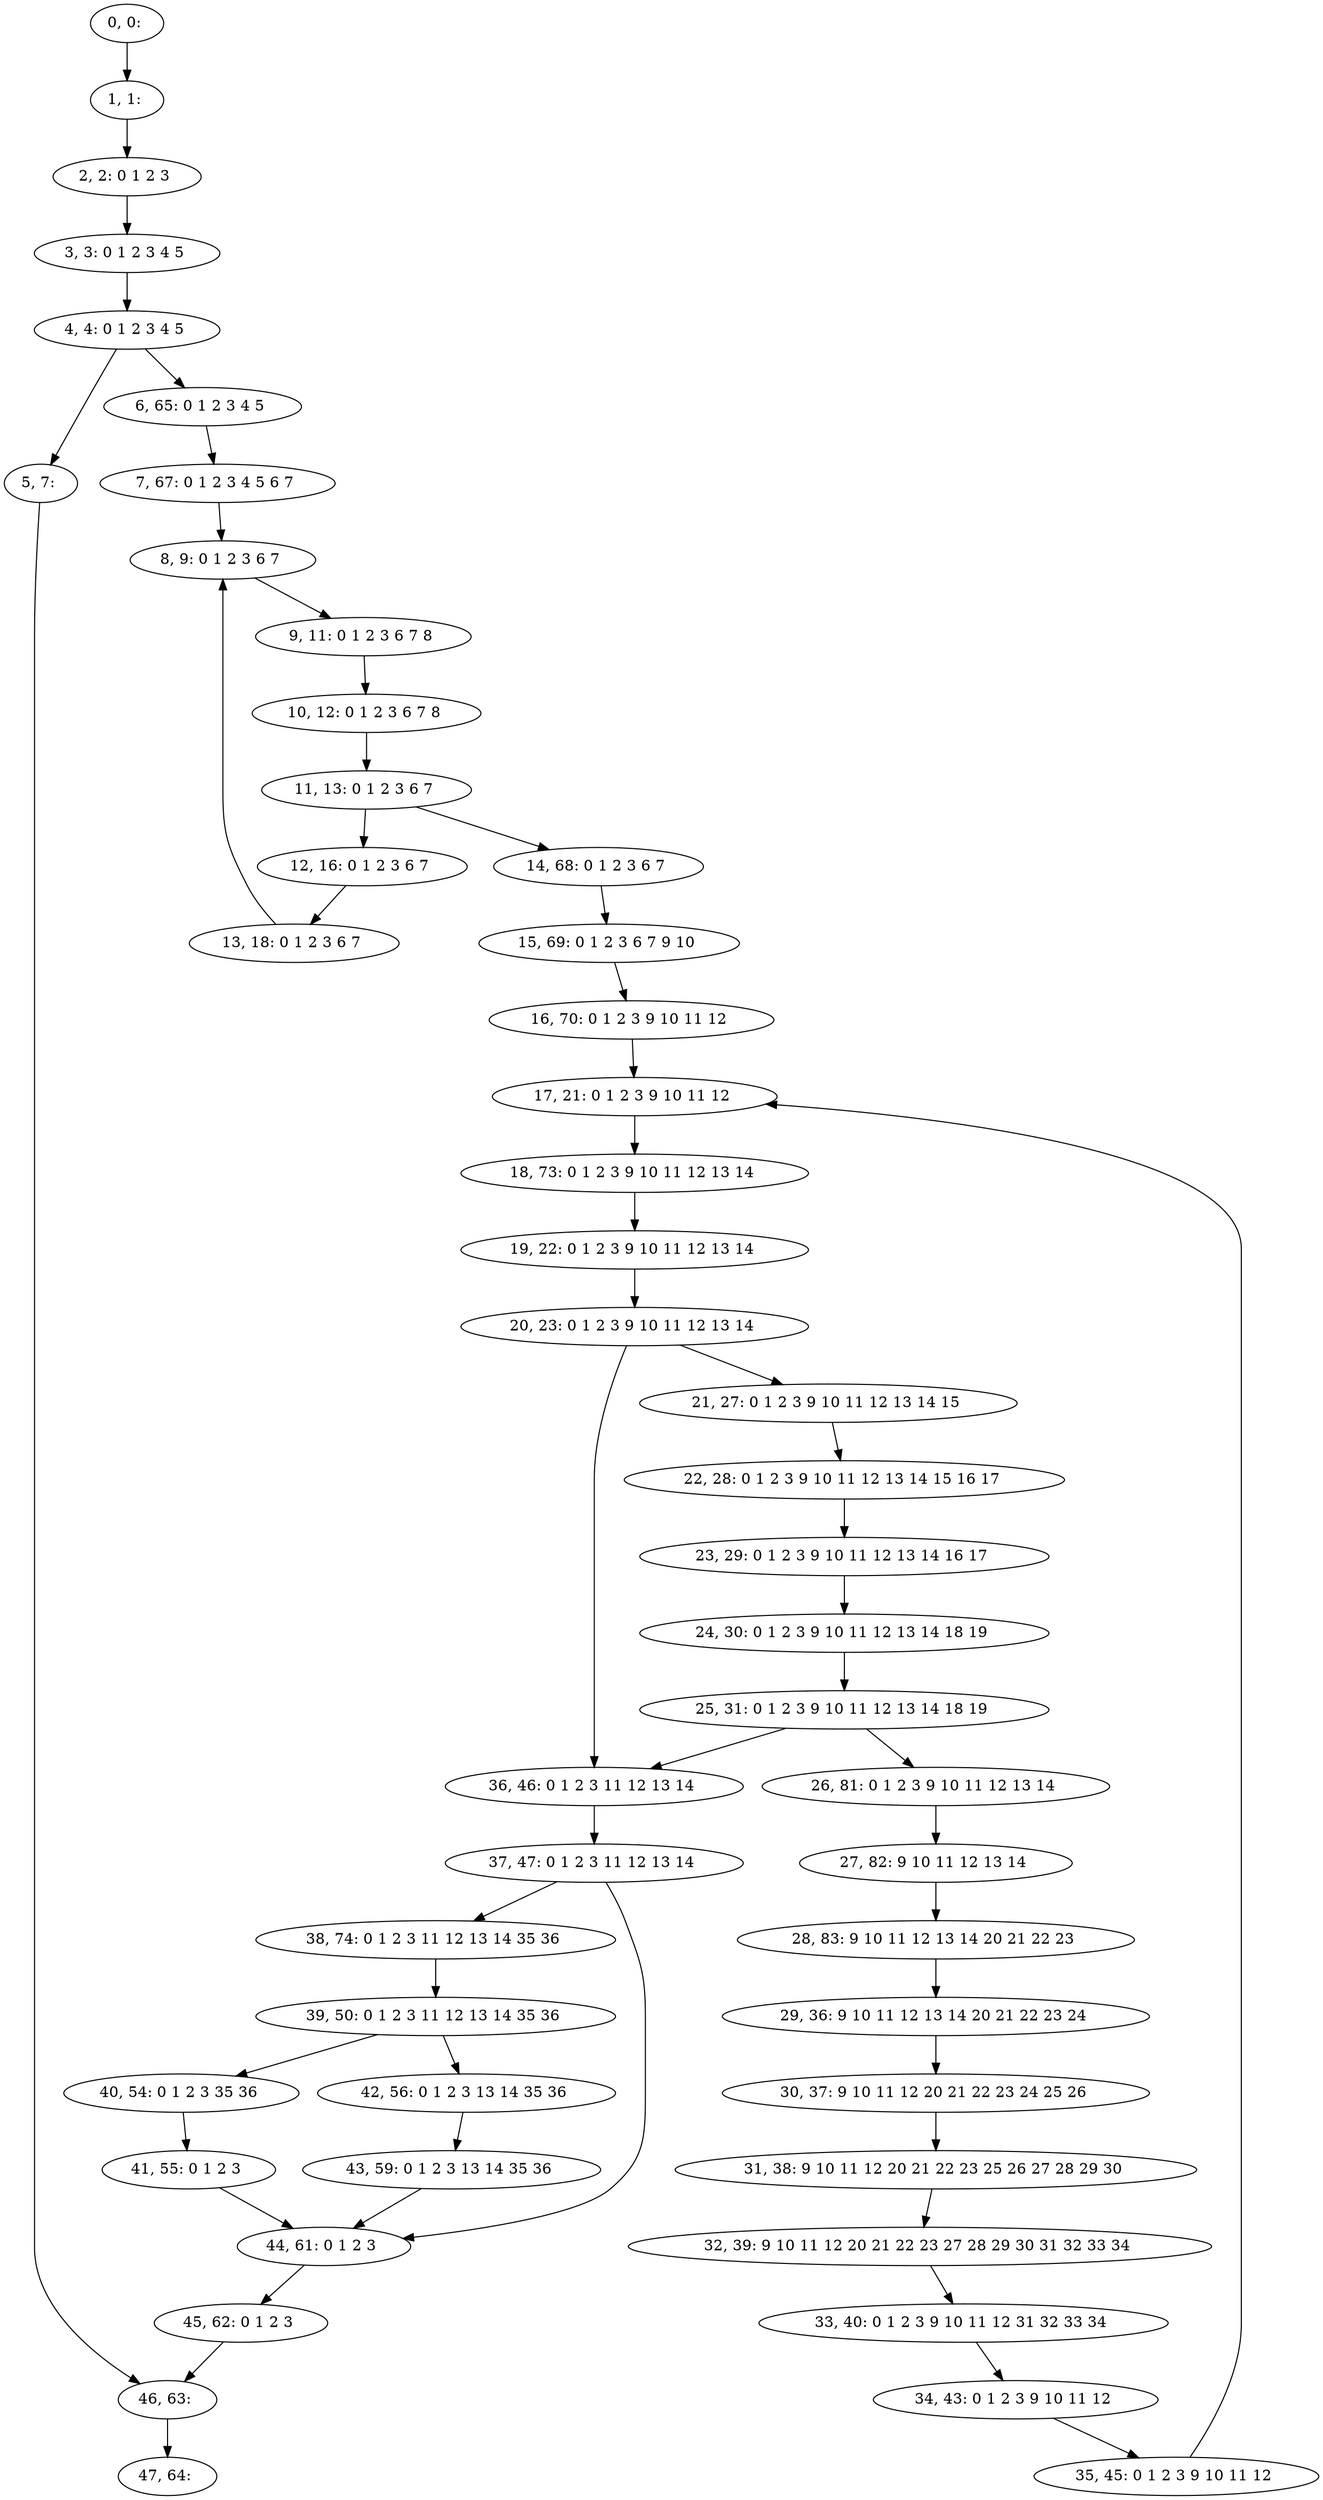 digraph G {
0[label="0, 0: "];
1[label="1, 1: "];
2[label="2, 2: 0 1 2 3 "];
3[label="3, 3: 0 1 2 3 4 5 "];
4[label="4, 4: 0 1 2 3 4 5 "];
5[label="5, 7: "];
6[label="6, 65: 0 1 2 3 4 5 "];
7[label="7, 67: 0 1 2 3 4 5 6 7 "];
8[label="8, 9: 0 1 2 3 6 7 "];
9[label="9, 11: 0 1 2 3 6 7 8 "];
10[label="10, 12: 0 1 2 3 6 7 8 "];
11[label="11, 13: 0 1 2 3 6 7 "];
12[label="12, 16: 0 1 2 3 6 7 "];
13[label="13, 18: 0 1 2 3 6 7 "];
14[label="14, 68: 0 1 2 3 6 7 "];
15[label="15, 69: 0 1 2 3 6 7 9 10 "];
16[label="16, 70: 0 1 2 3 9 10 11 12 "];
17[label="17, 21: 0 1 2 3 9 10 11 12 "];
18[label="18, 73: 0 1 2 3 9 10 11 12 13 14 "];
19[label="19, 22: 0 1 2 3 9 10 11 12 13 14 "];
20[label="20, 23: 0 1 2 3 9 10 11 12 13 14 "];
21[label="21, 27: 0 1 2 3 9 10 11 12 13 14 15 "];
22[label="22, 28: 0 1 2 3 9 10 11 12 13 14 15 16 17 "];
23[label="23, 29: 0 1 2 3 9 10 11 12 13 14 16 17 "];
24[label="24, 30: 0 1 2 3 9 10 11 12 13 14 18 19 "];
25[label="25, 31: 0 1 2 3 9 10 11 12 13 14 18 19 "];
26[label="26, 81: 0 1 2 3 9 10 11 12 13 14 "];
27[label="27, 82: 9 10 11 12 13 14 "];
28[label="28, 83: 9 10 11 12 13 14 20 21 22 23 "];
29[label="29, 36: 9 10 11 12 13 14 20 21 22 23 24 "];
30[label="30, 37: 9 10 11 12 20 21 22 23 24 25 26 "];
31[label="31, 38: 9 10 11 12 20 21 22 23 25 26 27 28 29 30 "];
32[label="32, 39: 9 10 11 12 20 21 22 23 27 28 29 30 31 32 33 34 "];
33[label="33, 40: 0 1 2 3 9 10 11 12 31 32 33 34 "];
34[label="34, 43: 0 1 2 3 9 10 11 12 "];
35[label="35, 45: 0 1 2 3 9 10 11 12 "];
36[label="36, 46: 0 1 2 3 11 12 13 14 "];
37[label="37, 47: 0 1 2 3 11 12 13 14 "];
38[label="38, 74: 0 1 2 3 11 12 13 14 35 36 "];
39[label="39, 50: 0 1 2 3 11 12 13 14 35 36 "];
40[label="40, 54: 0 1 2 3 35 36 "];
41[label="41, 55: 0 1 2 3 "];
42[label="42, 56: 0 1 2 3 13 14 35 36 "];
43[label="43, 59: 0 1 2 3 13 14 35 36 "];
44[label="44, 61: 0 1 2 3 "];
45[label="45, 62: 0 1 2 3 "];
46[label="46, 63: "];
47[label="47, 64: "];
0->1 ;
1->2 ;
2->3 ;
3->4 ;
4->5 ;
4->6 ;
5->46 ;
6->7 ;
7->8 ;
8->9 ;
9->10 ;
10->11 ;
11->12 ;
11->14 ;
12->13 ;
13->8 ;
14->15 ;
15->16 ;
16->17 ;
17->18 ;
18->19 ;
19->20 ;
20->21 ;
20->36 ;
21->22 ;
22->23 ;
23->24 ;
24->25 ;
25->26 ;
25->36 ;
26->27 ;
27->28 ;
28->29 ;
29->30 ;
30->31 ;
31->32 ;
32->33 ;
33->34 ;
34->35 ;
35->17 ;
36->37 ;
37->38 ;
37->44 ;
38->39 ;
39->40 ;
39->42 ;
40->41 ;
41->44 ;
42->43 ;
43->44 ;
44->45 ;
45->46 ;
46->47 ;
}
